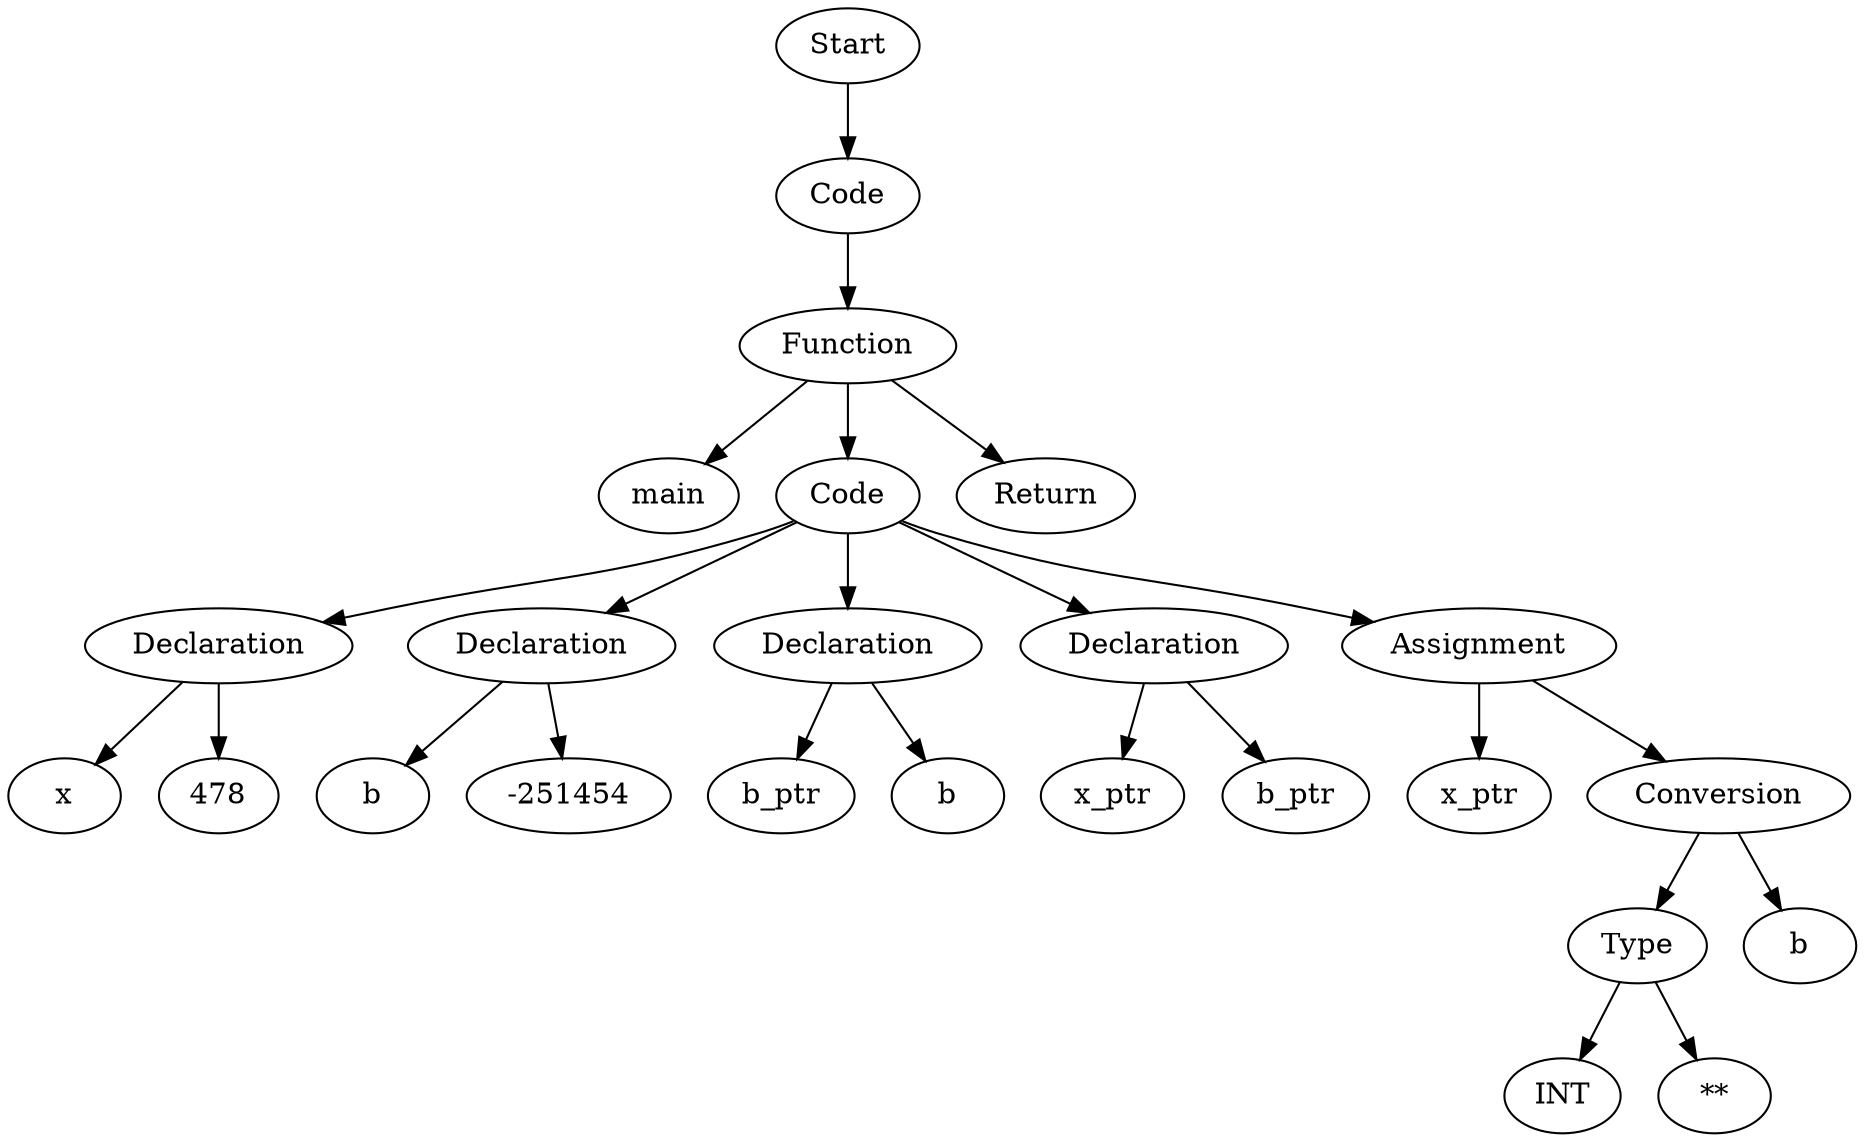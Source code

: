 digraph AST {
  "125476824823360" [label="Start"];
  "125476824823360" -> "125476824824800";
  "125476824824800" [label="Code"];
  "125476824824800" -> "125476824824944";
  "125476824824944" [label="Function"];
  "125476824824944" -> "125476824825088";
  "125476824824944" -> "125476824825136";
  "125476824824944" -> "125476824825232";
  "125476824825088" [label="main"];
  "125476824825136" [label="Code"];
  "125476824825136" -> "125476824825280";
  "125476824825136" -> "125476824825376";
  "125476824825136" -> "125476824825568";
  "125476824825136" -> "125476824825760";
  "125476824825136" -> "125476825022624";
  "125476824825280" [label="Declaration"];
  "125476824825280" -> "125476824825424";
  "125476824825280" -> "125476824825472";
  "125476824825424" [label="x"];
  "125476824825472" [label="478"];
  "125476824825376" [label="Declaration"];
  "125476824825376" -> "125476824825616";
  "125476824825376" -> "125476824825664";
  "125476824825616" [label="b"];
  "125476824825664" [label="-251454"];
  "125476824825568" [label="Declaration"];
  "125476824825568" -> "125476824825808";
  "125476824825568" -> "125476825022528";
  "125476824825808" [label="b_ptr"];
  "125476825022528" [label="b"];
  "125476824825760" [label="Declaration"];
  "125476824825760" -> "125476825022672";
  "125476824825760" -> "125476825022720";
  "125476825022672" [label="x_ptr"];
  "125476825022720" [label="b_ptr"];
  "125476825022624" [label="Assignment"];
  "125476825022624" -> "125476825022864";
  "125476825022624" -> "125476825022912";
  "125476825022864" [label="x_ptr"];
  "125476825022912" [label="Conversion"];
  "125476825022912" -> "125476825023056";
  "125476825022912" -> "125476825023152";
  "125476825023056" [label="Type"];
  "125476825023056" -> "125476825023200";
  "125476825023056" -> "125476825023248";
  "125476825023200" [label="INT"];
  "125476825023248" [label="**"];
  "125476825023152" [label="b"];
  "125476824825232" [label="Return"];
}
